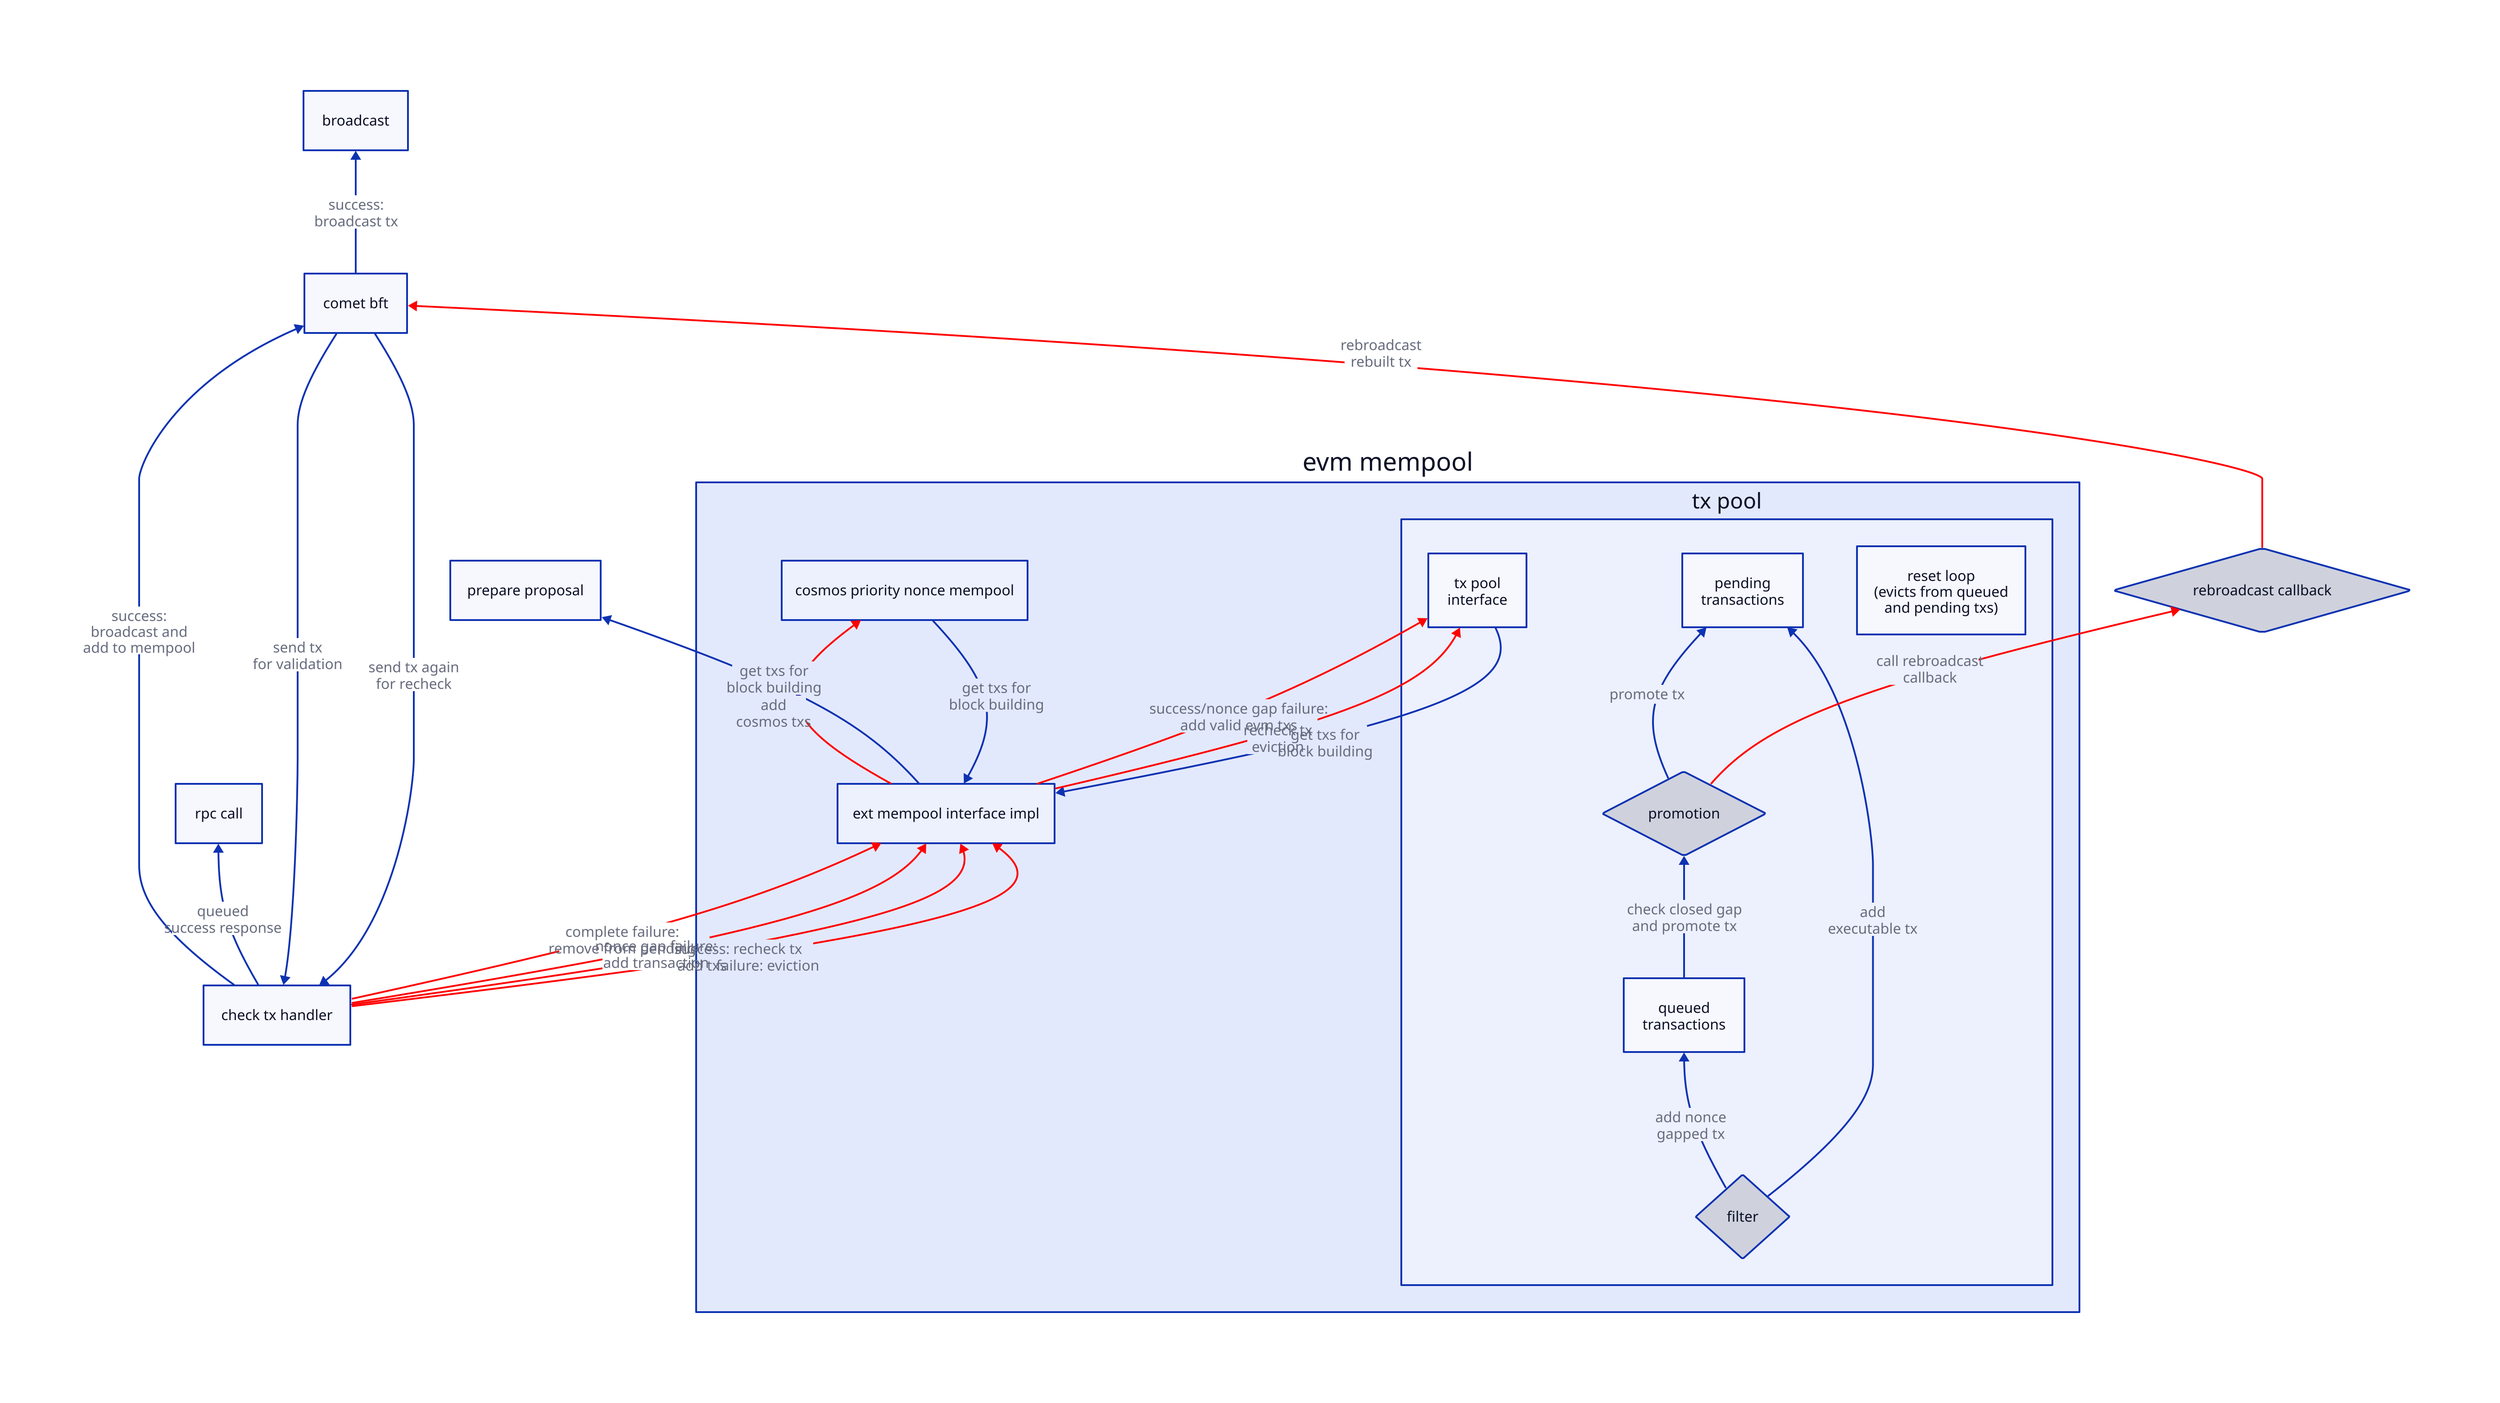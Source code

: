 direction: up

# entities
prepare proposal
check tx handler
comet bft
rpc call
broadcast
rebroadcast callback: { shape: diamond }
evm mempool: {
    direction: right

    # entities
    ext mempool interface impl
    cosmos priority nonce mempool
    tx pool: {
        direction: down

        # entities
        queued\ntransactions
        pending\ntransactions
        tx pool\ninterface
        reset loop\n(evicts from queued\nand pending txs)
        promotion: {shape: diamond }
        filter: { shape: diamond }
        
        # edges
        filter -> queued\ntransactions: add nonce\ngapped tx
        filter -> pending\ntransactions: add\nexecutable tx
        queued\ntransactions -> promotion: check closed gap\nand promote tx
        promotion -> pending\ntransactions: promote tx
    }
    

    # edges
    tx pool.tx pool\ninterface -> ext mempool interface impl: get txs for\nblock building

    ext mempool interface impl -> tx pool.tx pool\ninterface: success/nonce gap failure:\nadd valid evm txs { style.stroke: red }
    ext mempool interface impl -> tx pool.tx pool\ninterface: recheck tx\neviction { style.stroke: red }
    ext mempool interface impl -> cosmos priority nonce mempool: add\ncosmos txs { style.stroke: red }

    
    cosmos priority nonce mempool -> ext mempool interface impl: get txs for\nblock building
}

# edges
evm mempool.tx pool.promotion -> rebroadcast callback: call rebroadcast\ncallback { style.stroke: red }
evm mempool.ext mempool interface impl -> prepare proposal: get txs for\nblock building

rebroadcast callback -> comet bft: rebroadcast\nrebuilt tx { style.stroke: red }

comet bft -> broadcast: success:\nbroadcast tx
comet bft -> check tx handler: send tx\nfor validation
comet bft -> check tx handler: send tx again\nfor recheck

check tx handler -> comet bft: success:\nbroadcast and\nadd to mempool
check tx handler -> rpc call: queued\nsuccess response
check tx handler -> evm mempool.ext mempool interface impl: complete failure:\nremove from pending { style.stroke: red }
check tx handler -> evm mempool.ext mempool interface impl: nonce gap failure:\nadd transaction { style.stroke: red }
check tx handler -> evm mempool.ext mempool interface impl: success:\nadd txs { style.stroke: red }
check tx handler -> evm mempool.ext mempool interface impl: recheck tx\nfailure: eviction { style.stroke: red }


